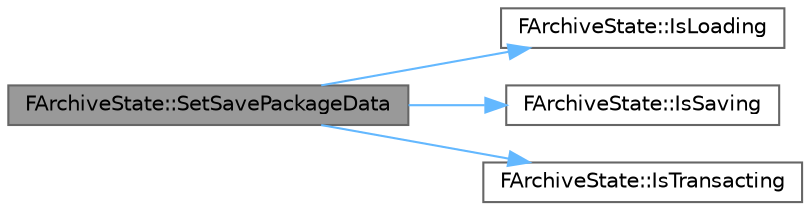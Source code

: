 digraph "FArchiveState::SetSavePackageData"
{
 // INTERACTIVE_SVG=YES
 // LATEX_PDF_SIZE
  bgcolor="transparent";
  edge [fontname=Helvetica,fontsize=10,labelfontname=Helvetica,labelfontsize=10];
  node [fontname=Helvetica,fontsize=10,shape=box,height=0.2,width=0.4];
  rankdir="LR";
  Node1 [id="Node000001",label="FArchiveState::SetSavePackageData",height=0.2,width=0.4,color="gray40", fillcolor="grey60", style="filled", fontcolor="black",tooltip="Marks that this archive is one of the archives used by SavePackage, and provides access to data and f..."];
  Node1 -> Node2 [id="edge1_Node000001_Node000002",color="steelblue1",style="solid",tooltip=" "];
  Node2 [id="Node000002",label="FArchiveState::IsLoading",height=0.2,width=0.4,color="grey40", fillcolor="white", style="filled",URL="$d8/dea/structFArchiveState.html#acf9a2e5809a7468906872f179381711c",tooltip="Returns true if this archive is for loading data."];
  Node1 -> Node3 [id="edge2_Node000001_Node000003",color="steelblue1",style="solid",tooltip=" "];
  Node3 [id="Node000003",label="FArchiveState::IsSaving",height=0.2,width=0.4,color="grey40", fillcolor="white", style="filled",URL="$d8/dea/structFArchiveState.html#a5b494b343bae1dbe84f18b8ff914096c",tooltip="Returns true if this archive is for saving data, this can also be a pre-save preparation archive."];
  Node1 -> Node4 [id="edge3_Node000001_Node000004",color="steelblue1",style="solid",tooltip=" "];
  Node4 [id="Node000004",label="FArchiveState::IsTransacting",height=0.2,width=0.4,color="grey40", fillcolor="white", style="filled",URL="$d8/dea/structFArchiveState.html#a7657bb98be1ed604d6f95828176f6d4a",tooltip="Returns true if this archive is transacting, which is used to keep track of changes to objects for th..."];
}
